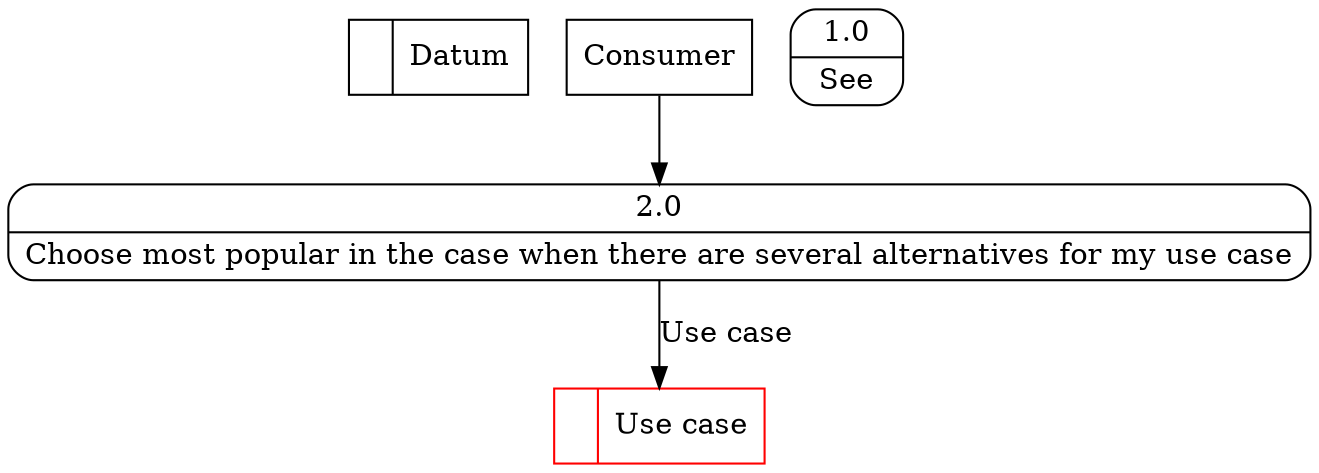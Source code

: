 digraph dfd2{ 
node[shape=record]
200 [label="<f0>  |<f1> Datum " ];
201 [label="Consumer" shape=box];
202 [label="{<f0> 1.0|<f1> See }" shape=Mrecord];
2 [label="{<f0> 2.0|<f1> Choose most popular in the case when there are several alternatives for my use case }" shape=Mrecord];
201 -> 2
1001 [label="<f0>  |<f1> Use case " color=red];
2 -> 1001 [label="Use case"]
}
